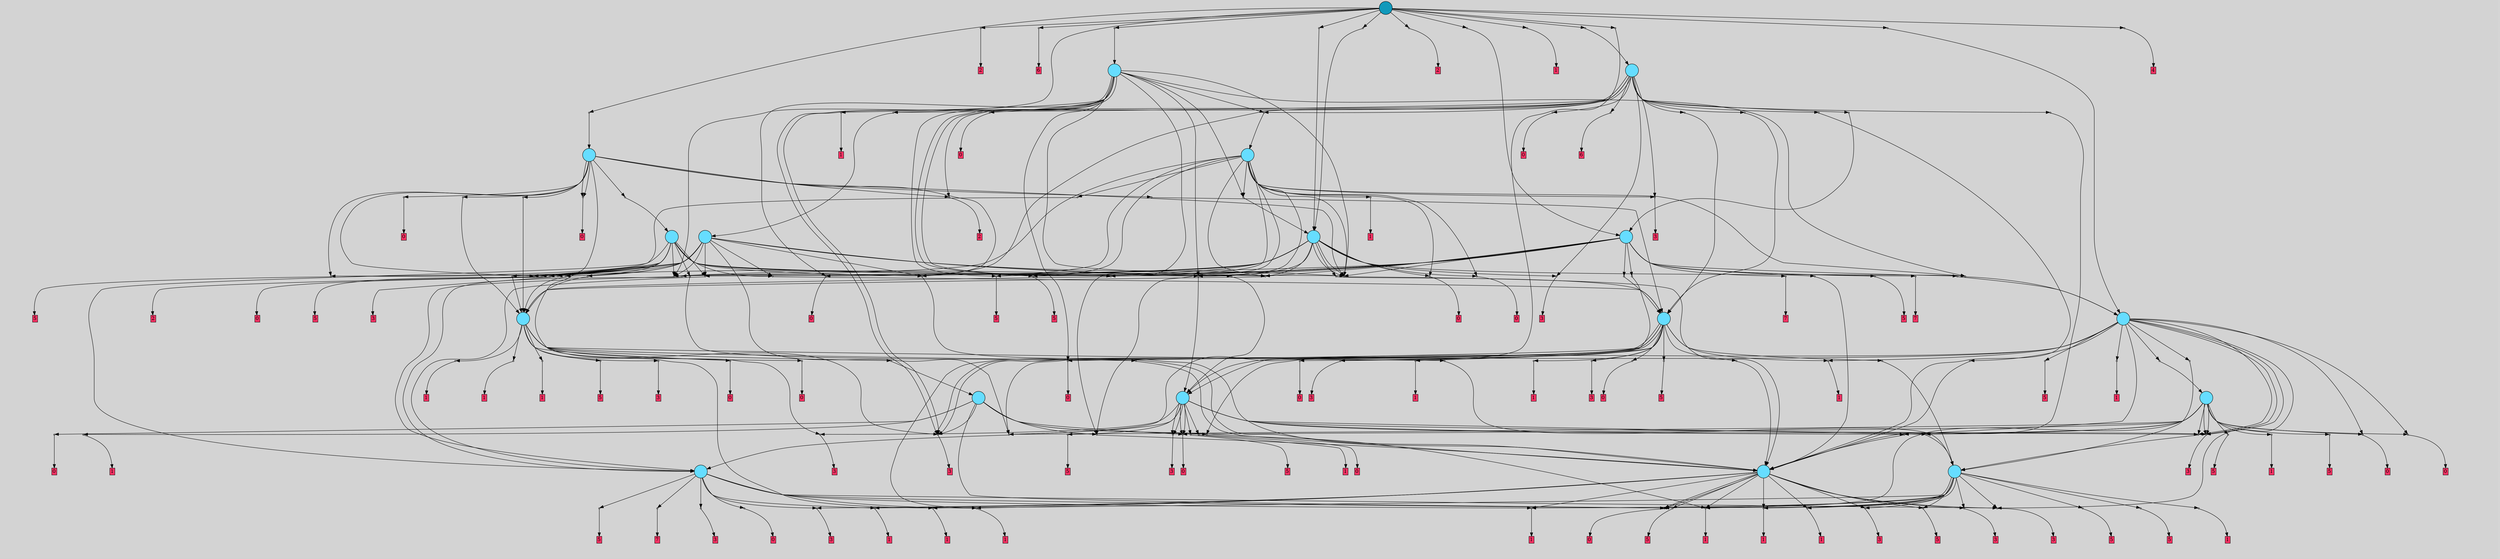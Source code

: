 // File exported with GEGELATI v1.3.1
// On the 2024-07-13 12:52:16
// With the MARL::MarlTPGGraphDotExporter
digraph{
	graph[pad = "0.212, 0.055" bgcolor = lightgray]
	node[shape=circle style = filled label = ""]
		T7254 [fillcolor="#66ddff"]
		T7262 [fillcolor="#66ddff"]
		T7271 [fillcolor="#66ddff"]
		T7375 [fillcolor="#66ddff"]
		T7388 [fillcolor="#66ddff"]
		T7398 [fillcolor="#66ddff"]
		T7406 [fillcolor="#66ddff"]
		T7425 [fillcolor="#66ddff"]
		T7431 [fillcolor="#66ddff"]
		T7481 [fillcolor="#66ddff"]
		T7500 [fillcolor="#66ddff"]
		T7520 [fillcolor="#66ddff"]
		T7529 [fillcolor="#66ddff"]
		T7537 [fillcolor="#66ddff"]
		T7568 [fillcolor="#66ddff"]
		T7610 [fillcolor="#66ddff"]
		T7629 [fillcolor="#66ddff"]
		T7835 [fillcolor="#1199bb"]
		P43570 [fillcolor="#cccccc" shape=point] //
		I43570 [shape=box style=invis label="7|0&2|6#4|6&#92;n1|5&2|2#0|4&#92;n5|2&4|0#4|2&#92;n1|1&1|7#3|3&#92;n"]
		P43570 -> I43570[style=invis]
		A31663 [fillcolor="#ff3366" shape=box margin=0.03 width=0 height=0 label="1"]
		T7254 -> P43570 -> A31663
		P43571 [fillcolor="#cccccc" shape=point] //
		I43571 [shape=box style=invis label="5|4&4|7#1|7&#92;n7|4&4|7#0|3&#92;n0|0&2|5#0|4&#92;n3|5&4|6#0|6&#92;n"]
		P43571 -> I43571[style=invis]
		A31664 [fillcolor="#ff3366" shape=box margin=0.03 width=0 height=0 label="3"]
		T7254 -> P43571 -> A31664
		P43572 [fillcolor="#cccccc" shape=point] //
		I43572 [shape=box style=invis label="2|0&0|0#3|4&#92;n6|0&4|7#4|2&#92;n0|7&0|7#2|3&#92;n7|7&1|7#0|4&#92;n5|7&2|6#2|0&#92;n7|4&1|3#3|3&#92;n"]
		P43572 -> I43572[style=invis]
		A31665 [fillcolor="#ff3366" shape=box margin=0.03 width=0 height=0 label="3"]
		T7254 -> P43572 -> A31665
		P43573 [fillcolor="#cccccc" shape=point] //
		I43573 [shape=box style=invis label="0|0&0|1#2|4&#92;n"]
		P43573 -> I43573[style=invis]
		A31666 [fillcolor="#ff3366" shape=box margin=0.03 width=0 height=0 label="1"]
		T7254 -> P43573 -> A31666
		P43574 [fillcolor="#cccccc" shape=point] //
		I43574 [shape=box style=invis label="2|0&2|1#1|6&#92;n8|4&2|1#3|3&#92;n"]
		P43574 -> I43574[style=invis]
		A31667 [fillcolor="#ff3366" shape=box margin=0.03 width=0 height=0 label="0"]
		T7254 -> P43574 -> A31667
		P43575 [fillcolor="#cccccc" shape=point] //
		I43575 [shape=box style=invis label="8|4&1|1#3|3&#92;n2|0&2|1#1|6&#92;n"]
		P43575 -> I43575[style=invis]
		A31668 [fillcolor="#ff3366" shape=box margin=0.03 width=0 height=0 label="0"]
		T7254 -> P43575 -> A31668
		P43576 [fillcolor="#cccccc" shape=point] //
		I43576 [shape=box style=invis label="0|6&3|6#4|6&#92;n7|3&1|1#0|3&#92;n5|1&2|7#3|7&#92;n6|3&3|4#1|7&#92;n"]
		P43576 -> I43576[style=invis]
		A31669 [fillcolor="#ff3366" shape=box margin=0.03 width=0 height=0 label="1"]
		T7254 -> P43576 -> A31669
		P43577 [fillcolor="#cccccc" shape=point] //
		I43577 [shape=box style=invis label="2|3&0|3#0|1&#92;n7|4&3|4#1|1&#92;n7|0&3|6#4|6&#92;n1|3&1|4#0|6&#92;n"]
		P43577 -> I43577[style=invis]
		A31670 [fillcolor="#ff3366" shape=box margin=0.03 width=0 height=0 label="5"]
		T7254 -> P43577 -> A31670
		P43578 [fillcolor="#cccccc" shape=point] //
		I43578 [shape=box style=invis label="7|0&2|7#4|1&#92;n4|4&2|5#1|1&#92;n8|5&3|3#4|2&#92;n2|5&2|3#2|0&#92;n5|4&1|6#4|7&#92;n0|3&3|0#0|6&#92;n"]
		P43578 -> I43578[style=invis]
		A31671 [fillcolor="#ff3366" shape=box margin=0.03 width=0 height=0 label="7"]
		T7254 -> P43578 -> A31671
		P43579 [fillcolor="#cccccc" shape=point] //
		I43579 [shape=box style=invis label="1|4&2|5#2|3&#92;n6|4&3|5#1|6&#92;n8|7&3|5#4|2&#92;n3|0&4|0#2|5&#92;n"]
		P43579 -> I43579[style=invis]
		A31672 [fillcolor="#ff3366" shape=box margin=0.03 width=0 height=0 label="3"]
		T7254 -> P43579 -> A31672
		T7262 -> P43570
		P43580 [fillcolor="#cccccc" shape=point] //
		I43580 [shape=box style=invis label="7|1&3|3#3|3&#92;n5|4&4|7#1|7&#92;n7|4&4|7#0|3&#92;n0|0&2|5#0|4&#92;n3|5&4|6#0|6&#92;n"]
		P43580 -> I43580[style=invis]
		A31673 [fillcolor="#ff3366" shape=box margin=0.03 width=0 height=0 label="3"]
		T7262 -> P43580 -> A31673
		T7262 -> P43572
		P43581 [fillcolor="#cccccc" shape=point] //
		I43581 [shape=box style=invis label="0|0&0|4#2|4&#92;n"]
		P43581 -> I43581[style=invis]
		A31674 [fillcolor="#ff3366" shape=box margin=0.03 width=0 height=0 label="1"]
		T7262 -> P43581 -> A31674
		T7262 -> P43575
		T7262 -> P43576
		P43582 [fillcolor="#cccccc" shape=point] //
		I43582 [shape=box style=invis label="0|6&3|6#4|6&#92;n5|1&2|7#3|7&#92;n7|3&4|1#0|3&#92;n"]
		P43582 -> I43582[style=invis]
		A31675 [fillcolor="#ff3366" shape=box margin=0.03 width=0 height=0 label="1"]
		T7262 -> P43582 -> A31675
		T7262 -> P43575
		P43583 [fillcolor="#cccccc" shape=point] //
		I43583 [shape=box style=invis label="7|5&0|1#3|3&#92;n7|3&1|1#0|5&#92;n7|5&2|7#2|3&#92;n0|6&3|6#4|6&#92;n2|0&2|3#1|1&#92;n5|3&1|0#4|5&#92;n"]
		P43583 -> I43583[style=invis]
		A31676 [fillcolor="#ff3366" shape=box margin=0.03 width=0 height=0 label="1"]
		T7262 -> P43583 -> A31676
		P43584 [fillcolor="#cccccc" shape=point] //
		I43584 [shape=box style=invis label="0|0&2|5#0|4&#92;n5|4&4|7#1|7&#92;n2|3&0|7#3|6&#92;n5|7&1|0#1|1&#92;n"]
		P43584 -> I43584[style=invis]
		A31677 [fillcolor="#ff3366" shape=box margin=0.03 width=0 height=0 label="3"]
		T7262 -> P43584 -> A31677
		T7262 -> P43573
		P43585 [fillcolor="#cccccc" shape=point] //
		I43585 [shape=box style=invis label="7|4&3|4#1|1&#92;n7|0&2|6#4|6&#92;n2|3&0|3#0|1&#92;n"]
		P43585 -> I43585[style=invis]
		A31678 [fillcolor="#ff3366" shape=box margin=0.03 width=0 height=0 label="5"]
		T7262 -> P43585 -> A31678
		T7262 -> P43571
		P43586 [fillcolor="#cccccc" shape=point] //
		I43586 [shape=box style=invis label="7|0&3|6#4|5&#92;n3|2&1|7#3|2&#92;n2|3&0|3#0|1&#92;n4|4&1|7#1|5&#92;n"]
		P43586 -> I43586[style=invis]
		A31679 [fillcolor="#ff3366" shape=box margin=0.03 width=0 height=0 label="5"]
		T7262 -> P43586 -> A31679
		T7271 -> P43570
		T7271 -> P43580
		T7271 -> P43572
		T7271 -> P43581
		T7271 -> P43575
		T7271 -> P43582
		T7271 -> P43575
		T7271 -> P43583
		T7271 -> P43584
		P43587 [fillcolor="#cccccc" shape=point] //
		I43587 [shape=box style=invis label="7|0&0|6#4|6&#92;n7|4&3|4#1|1&#92;n"]
		P43587 -> I43587[style=invis]
		A31680 [fillcolor="#ff3366" shape=box margin=0.03 width=0 height=0 label="5"]
		T7271 -> P43587 -> A31680
		P43588 [fillcolor="#cccccc" shape=point] //
		I43588 [shape=box style=invis label="4|4&1|7#1|5&#92;n3|2&1|7#3|2&#92;n2|3&0|3#3|1&#92;n7|0&3|6#4|5&#92;n"]
		P43588 -> I43588[style=invis]
		A31681 [fillcolor="#ff3366" shape=box margin=0.03 width=0 height=0 label="5"]
		T7271 -> P43588 -> A31681
		P43589 [fillcolor="#cccccc" shape=point] //
		I43589 [shape=box style=invis label="2|0&2|3#1|1&#92;n7|5&0|1#3|3&#92;n5|1&1|0#4|5&#92;n0|6&3|7#4|6&#92;n7|5&2|7#2|3&#92;n"]
		P43589 -> I43589[style=invis]
		A31682 [fillcolor="#ff3366" shape=box margin=0.03 width=0 height=0 label="1"]
		T7271 -> P43589 -> A31682
		P43590 [fillcolor="#cccccc" shape=point] //
		I43590 [shape=box style=invis label="4|0&2|4#3|0&#92;n7|3&1|1#0|3&#92;n0|6&3|6#0|6&#92;n2|6&3|7#4|2&#92;n6|3&3|4#1|7&#92;n"]
		P43590 -> I43590[style=invis]
		A31683 [fillcolor="#ff3366" shape=box margin=0.03 width=0 height=0 label="1"]
		T7271 -> P43590 -> A31683
		T7271 -> P43585
		P43591 [fillcolor="#cccccc" shape=point] //
		I43591 [shape=box style=invis label="7|7&4|0#4|1&#92;n8|6&1|7#0|2&#92;n7|0&0|4#0|7&#92;n5|1&0|6#2|4&#92;n"]
		P43591 -> I43591[style=invis]
		A31684 [fillcolor="#ff3366" shape=box margin=0.03 width=0 height=0 label="0"]
		T7375 -> P43591 -> A31684
		P43592 [fillcolor="#cccccc" shape=point] //
		I43592 [shape=box style=invis label="7|5&0|1#3|3&#92;n7|5&1|7#2|3&#92;n2|0&2|3#1|1&#92;n7|3&1|1#0|1&#92;n4|6&1|0#0|5&#92;n0|6&3|6#4|6&#92;n5|0&4|1#2|3&#92;n"]
		P43592 -> I43592[style=invis]
		A31685 [fillcolor="#ff3366" shape=box margin=0.03 width=0 height=0 label="1"]
		T7375 -> P43592 -> A31685
		T7375 -> P43575
		P43593 [fillcolor="#cccccc" shape=point] //
		I43593 [shape=box style=invis label="4|0&3|4#1|4&#92;n5|6&4|5#1|1&#92;n5|3&2|2#2|6&#92;n"]
		P43593 -> I43593[style=invis]
		T7375 -> P43593 -> T7262
		P43594 [fillcolor="#cccccc" shape=point] //
		I43594 [shape=box style=invis label="4|5&0|0#0|0&#92;n2|0&2|1#3|6&#92;n8|4&1|1#3|3&#92;n"]
		P43594 -> I43594[style=invis]
		A31686 [fillcolor="#ff3366" shape=box margin=0.03 width=0 height=0 label="0"]
		T7375 -> P43594 -> A31686
		P43595 [fillcolor="#cccccc" shape=point] //
		I43595 [shape=box style=invis label="5|0&2|1#1|6&#92;n8|4&1|1#3|3&#92;n"]
		P43595 -> I43595[style=invis]
		A31687 [fillcolor="#ff3366" shape=box margin=0.03 width=0 height=0 label="0"]
		T7375 -> P43595 -> A31687
		P43596 [fillcolor="#cccccc" shape=point] //
		I43596 [shape=box style=invis label="2|0&4|0#2|5&#92;n5|3&4|0#1|7&#92;n6|4&3|5#1|6&#92;n"]
		P43596 -> I43596[style=invis]
		A31688 [fillcolor="#ff3366" shape=box margin=0.03 width=0 height=0 label="3"]
		T7375 -> P43596 -> A31688
		T7375 -> P43583
		P43597 [fillcolor="#cccccc" shape=point] //
		I43597 [shape=box style=invis label="3|0&2|5#0|2&#92;n"]
		P43597 -> I43597[style=invis]
		A31689 [fillcolor="#ff3366" shape=box margin=0.03 width=0 height=0 label="3"]
		T7388 -> P43597 -> A31689
		P43598 [fillcolor="#cccccc" shape=point] //
		I43598 [shape=box style=invis label="2|3&0|3#0|1&#92;n5|4&4|3#2|4&#92;n5|4&3|4#1|1&#92;n2|0&2|6#4|6&#92;n0|3&2|5#0|0&#92;n"]
		P43598 -> I43598[style=invis]
		T7388 -> P43598 -> T7271
		T7388 -> P43595
		P43599 [fillcolor="#cccccc" shape=point] //
		I43599 [shape=box style=invis label="7|2&4|6#3|3&#92;n3|0&4|7#3|2&#92;n2|3&0|3#1|5&#92;n"]
		P43599 -> I43599[style=invis]
		T7388 -> P43599 -> T7271
		P43600 [fillcolor="#cccccc" shape=point] //
		I43600 [shape=box style=invis label="3|2&1|7#4|2&#92;n2|7&0|3#0|1&#92;n7|0&3|6#4|5&#92;n3|7&0|4#2|3&#92;n6|0&1|5#1|4&#92;n4|4&1|7#2|5&#92;n7|2&3|4#1|1&#92;n"]
		P43600 -> I43600[style=invis]
		A31690 [fillcolor="#ff3366" shape=box margin=0.03 width=0 height=0 label="5"]
		T7388 -> P43600 -> A31690
		T7388 -> P43575
		P43601 [fillcolor="#cccccc" shape=point] //
		I43601 [shape=box style=invis label="2|0&2|1#1|6&#92;n8|1&2|2#4|4&#92;n5|2&3|7#4|2&#92;n5|0&1|0#2|1&#92;n"]
		P43601 -> I43601[style=invis]
		A31691 [fillcolor="#ff3366" shape=box margin=0.03 width=0 height=0 label="0"]
		T7388 -> P43601 -> A31691
		P43602 [fillcolor="#cccccc" shape=point] //
		I43602 [shape=box style=invis label="0|6&3|6#0|6&#92;n7|3&1|1#0|3&#92;n4|0&2|4#3|0&#92;n0|3&0|3#2|7&#92;n2|6&3|7#4|2&#92;n6|3&3|4#1|7&#92;n"]
		P43602 -> I43602[style=invis]
		A31692 [fillcolor="#ff3366" shape=box margin=0.03 width=0 height=0 label="1"]
		T7388 -> P43602 -> A31692
		P43603 [fillcolor="#cccccc" shape=point] //
		I43603 [shape=box style=invis label="2|3&0|3#0|1&#92;n7|1&3|6#4|6&#92;n"]
		P43603 -> I43603[style=invis]
		A31693 [fillcolor="#ff3366" shape=box margin=0.03 width=0 height=0 label="5"]
		T7388 -> P43603 -> A31693
		P43604 [fillcolor="#cccccc" shape=point] //
		I43604 [shape=box style=invis label="2|0&2|1#3|7&#92;n4|5&0|0#0|0&#92;n"]
		P43604 -> I43604[style=invis]
		A31694 [fillcolor="#ff3366" shape=box margin=0.03 width=0 height=0 label="0"]
		T7388 -> P43604 -> A31694
		P43605 [fillcolor="#cccccc" shape=point] //
		I43605 [shape=box style=invis label="2|0&2|3#1|1&#92;n7|5&0|1#3|3&#92;n7|3&1|1#0|5&#92;n7|5&2|7#2|3&#92;n0|6&3|6#4|6&#92;n6|4&2|3#2|4&#92;n5|7&1|0#4|5&#92;n"]
		P43605 -> I43605[style=invis]
		T7388 -> P43605 -> T7254
		P43606 [fillcolor="#cccccc" shape=point] //
		I43606 [shape=box style=invis label="7|5&4|6#4|2&#92;n1|0&4|1#2|3&#92;n5|3&4|7#2|3&#92;n"]
		P43606 -> I43606[style=invis]
		T7388 -> P43606 -> T7262
		T7388 -> P43597
		P43607 [fillcolor="#cccccc" shape=point] //
		I43607 [shape=box style=invis label="2|3&0|3#0|1&#92;n5|4&4|6#2|4&#92;n5|4&3|4#1|1&#92;n2|0&2|6#4|6&#92;n"]
		P43607 -> I43607[style=invis]
		T7398 -> P43607 -> T7271
		P43608 [fillcolor="#cccccc" shape=point] //
		I43608 [shape=box style=invis label="3|4&4|5#3|3&#92;n4|7&3|3#2|6&#92;n8|0&4|0#3|2&#92;n"]
		P43608 -> I43608[style=invis]
		T7398 -> P43608 -> T7375
		P43609 [fillcolor="#cccccc" shape=point] //
		I43609 [shape=box style=invis label="6|4&3|5#1|7&#92;n3|0&4|0#2|5&#92;n8|7&2|5#4|2&#92;n1|4&2|5#2|3&#92;n"]
		P43609 -> I43609[style=invis]
		A31695 [fillcolor="#ff3366" shape=box margin=0.03 width=0 height=0 label="3"]
		T7398 -> P43609 -> A31695
		P43610 [fillcolor="#cccccc" shape=point] //
		I43610 [shape=box style=invis label="8|6&1|7#0|1&#92;n7|7&4|0#4|1&#92;n7|0&0|4#0|7&#92;n5|1&0|6#2|4&#92;n"]
		P43610 -> I43610[style=invis]
		A31696 [fillcolor="#ff3366" shape=box margin=0.03 width=0 height=0 label="0"]
		T7398 -> P43610 -> A31696
		T7398 -> P43596
		P43611 [fillcolor="#cccccc" shape=point] //
		I43611 [shape=box style=invis label="7|5&0|1#3|3&#92;n7|5&1|7#2|3&#92;n5|0&4|1#2|3&#92;n7|3&1|1#0|5&#92;n4|6&1|0#0|5&#92;n0|6&3|6#4|6&#92;n2|0&2|3#1|1&#92;n5|3&1|0#4|5&#92;n"]
		P43611 -> I43611[style=invis]
		A31697 [fillcolor="#ff3366" shape=box margin=0.03 width=0 height=0 label="1"]
		T7398 -> P43611 -> A31697
		P43612 [fillcolor="#cccccc" shape=point] //
		I43612 [shape=box style=invis label="0|2&4|6#1|3&#92;n2|3&0|3#0|5&#92;n3|2&1|7#3|2&#92;n7|0&3|6#4|6&#92;n7|4&3|4#1|1&#92;n"]
		P43612 -> I43612[style=invis]
		A31698 [fillcolor="#ff3366" shape=box margin=0.03 width=0 height=0 label="5"]
		T7398 -> P43612 -> A31698
		P43613 [fillcolor="#cccccc" shape=point] //
		I43613 [shape=box style=invis label="8|7&3|1#0|7&#92;n0|5&3|3#2|2&#92;n4|0&2|4#1|4&#92;n5|6&4|5#1|1&#92;n5|5&4|2#2|6&#92;n"]
		P43613 -> I43613[style=invis]
		T7398 -> P43613 -> T7262
		T7398 -> P43589
		P43614 [fillcolor="#cccccc" shape=point] //
		I43614 [shape=box style=invis label="6|4&2|0#0|7&#92;n0|6&2|2#1|2&#92;n7|6&0|1#4|1&#92;n0|5&4|0#3|3&#92;n3|0&1|2#2|0&#92;n"]
		P43614 -> I43614[style=invis]
		A31699 [fillcolor="#ff3366" shape=box margin=0.03 width=0 height=0 label="0"]
		T7398 -> P43614 -> A31699
		P43615 [fillcolor="#cccccc" shape=point] //
		I43615 [shape=box style=invis label="3|1&1|1#0|3&#92;n7|0&4|3#3|5&#92;n8|2&0|0#2|6&#92;n"]
		P43615 -> I43615[style=invis]
		A31700 [fillcolor="#ff3366" shape=box margin=0.03 width=0 height=0 label="1"]
		T7398 -> P43615 -> A31700
		P43616 [fillcolor="#cccccc" shape=point] //
		I43616 [shape=box style=invis label="7|0&2|6#4|6&#92;n5|2&4|0#1|2&#92;n1|5&2|2#0|4&#92;n1|1&1|7#3|3&#92;n"]
		P43616 -> I43616[style=invis]
		A31701 [fillcolor="#ff3366" shape=box margin=0.03 width=0 height=0 label="1"]
		T7398 -> P43616 -> A31701
		T7406 -> P43597
		T7406 -> P43598
		T7406 -> P43595
		T7406 -> P43599
		P43617 [fillcolor="#cccccc" shape=point] //
		I43617 [shape=box style=invis label="7|0&3|6#4|5&#92;n2|7&0|3#0|1&#92;n4|4&1|7#2|5&#92;n3|2&1|7#3|2&#92;n7|4&3|4#1|1&#92;n"]
		P43617 -> I43617[style=invis]
		A31702 [fillcolor="#ff3366" shape=box margin=0.03 width=0 height=0 label="5"]
		T7406 -> P43617 -> A31702
		P43618 [fillcolor="#cccccc" shape=point] //
		I43618 [shape=box style=invis label="5|1&0|1#4|6&#92;n0|6&3|6#0|2&#92;n1|0&4|5#3|0&#92;n6|3&4|3#1|7&#92;n1|5&0|0#3|0&#92;n2|1&3|6#4|4&#92;n2|6&3|7#4|0&#92;n0|2&4|4#2|3&#92;n"]
		P43618 -> I43618[style=invis]
		A31703 [fillcolor="#ff3366" shape=box margin=0.03 width=0 height=0 label="1"]
		T7406 -> P43618 -> A31703
		P43619 [fillcolor="#cccccc" shape=point] //
		I43619 [shape=box style=invis label="7|0&3|6#4|6&#92;n7|4&3|3#0|1&#92;n2|3&0|3#0|1&#92;n"]
		P43619 -> I43619[style=invis]
		A31704 [fillcolor="#ff3366" shape=box margin=0.03 width=0 height=0 label="5"]
		T7406 -> P43619 -> A31704
		P43620 [fillcolor="#cccccc" shape=point] //
		I43620 [shape=box style=invis label="0|0&2|6#0|4&#92;n3|0&2|2#3|0&#92;n3|5&4|6#0|6&#92;n"]
		P43620 -> I43620[style=invis]
		A31705 [fillcolor="#ff3366" shape=box margin=0.03 width=0 height=0 label="3"]
		T7406 -> P43620 -> A31705
		T7406 -> P43605
		T7406 -> P43606
		T7406 -> P43620
		P43621 [fillcolor="#cccccc" shape=point] //
		I43621 [shape=box style=invis label="6|4&3|5#1|6&#92;n3|0&4|0#2|5&#92;n8|4&2|5#4|2&#92;n3|3&4|0#1|7&#92;n"]
		P43621 -> I43621[style=invis]
		A31706 [fillcolor="#ff3366" shape=box margin=0.03 width=0 height=0 label="3"]
		T7406 -> P43621 -> A31706
		T7406 -> P43595
		T7425 -> P43597
		T7425 -> P43598
		P43622 [fillcolor="#cccccc" shape=point] //
		I43622 [shape=box style=invis label="3|0&4|7#3|2&#92;n7|2&4|6#3|3&#92;n2|4&0|3#1|5&#92;n"]
		P43622 -> I43622[style=invis]
		T7425 -> P43622 -> T7271
		T7425 -> P43601
		P43623 [fillcolor="#cccccc" shape=point] //
		I43623 [shape=box style=invis label="6|3&3|4#1|7&#92;n0|6&3|6#1|0&#92;n3|5&2|1#2|3&#92;n0|3&1|3#2|7&#92;n6|0&4|5#4|3&#92;n1|3&4|2#2|2&#92;n4|6&3|0#4|2&#92;n"]
		P43623 -> I43623[style=invis]
		T7425 -> P43623 -> T7388
		P43624 [fillcolor="#cccccc" shape=point] //
		I43624 [shape=box style=invis label="1|0&1|3#0|6&#92;n8|1&0|3#3|0&#92;n"]
		P43624 -> I43624[style=invis]
		A31707 [fillcolor="#ff3366" shape=box margin=0.03 width=0 height=0 label="5"]
		T7425 -> P43624 -> A31707
		T7425 -> P43605
		T7425 -> P43606
		T7425 -> P43597
		T7425 -> P43572
		P43625 [fillcolor="#cccccc" shape=point] //
		I43625 [shape=box style=invis label="0|7&0|4#1|2&#92;n3|0&2|6#4|6&#92;n1|1&1|7#3|3&#92;n5|2&4|0#4|2&#92;n1|5&2|2#0|4&#92;n"]
		P43625 -> I43625[style=invis]
		A31708 [fillcolor="#ff3366" shape=box margin=0.03 width=0 height=0 label="1"]
		T7425 -> P43625 -> A31708
		T7425 -> P43591
		P43626 [fillcolor="#cccccc" shape=point] //
		I43626 [shape=box style=invis label="5|6&3|6#0|6&#92;n7|3&1|1#0|3&#92;n4|0&2|4#3|0&#92;n0|3&0|3#2|7&#92;n2|6&3|7#4|2&#92;n6|3&3|4#1|7&#92;n1|7&2|4#0|6&#92;n"]
		P43626 -> I43626[style=invis]
		A31709 [fillcolor="#ff3366" shape=box margin=0.03 width=0 height=0 label="1"]
		T7425 -> P43626 -> A31709
		P43627 [fillcolor="#cccccc" shape=point] //
		I43627 [shape=box style=invis label="7|0&0|2#2|7&#92;n5|3&4|7#2|3&#92;n7|5&4|6#4|2&#92;n"]
		P43627 -> I43627[style=invis]
		T7425 -> P43627 -> T7262
		T7425 -> P43604
		P43628 [fillcolor="#cccccc" shape=point] //
		I43628 [shape=box style=invis label="0|3&2|5#0|0&#92;n5|4&4|3#2|4&#92;n5|4&3|4#1|1&#92;n2|0&2|6#4|6&#92;n4|3&0|3#0|1&#92;n"]
		P43628 -> I43628[style=invis]
		T7431 -> P43628 -> T7271
		P43629 [fillcolor="#cccccc" shape=point] //
		I43629 [shape=box style=invis label="2|1&1|7#0|6&#92;n3|6&4|1#0|6&#92;n5|0&1|3#3|0&#92;n"]
		P43629 -> I43629[style=invis]
		A31710 [fillcolor="#ff3366" shape=box margin=0.03 width=0 height=0 label="0"]
		T7431 -> P43629 -> A31710
		P43630 [fillcolor="#cccccc" shape=point] //
		I43630 [shape=box style=invis label="2|0&2|1#1|6&#92;n5|0&1|0#2|1&#92;n1|1&1|1#4|4&#92;n5|2&3|7#4|2&#92;n8|5&2|2#4|4&#92;n"]
		P43630 -> I43630[style=invis]
		A31711 [fillcolor="#ff3366" shape=box margin=0.03 width=0 height=0 label="0"]
		T7431 -> P43630 -> A31711
		P43631 [fillcolor="#cccccc" shape=point] //
		I43631 [shape=box style=invis label="7|4&3|3#0|1&#92;n2|3&4|3#0|1&#92;n0|4&0|3#0|2&#92;n"]
		P43631 -> I43631[style=invis]
		A31712 [fillcolor="#ff3366" shape=box margin=0.03 width=0 height=0 label="5"]
		T7431 -> P43631 -> A31712
		P43632 [fillcolor="#cccccc" shape=point] //
		I43632 [shape=box style=invis label="4|5&2|3#1|4&#92;n2|0&2|1#3|4&#92;n8|2&3|6#0|0&#92;n4|5&1|0#0|0&#92;n8|4&1|1#3|3&#92;n"]
		P43632 -> I43632[style=invis]
		A31713 [fillcolor="#ff3366" shape=box margin=0.03 width=0 height=0 label="0"]
		T7431 -> P43632 -> A31713
		T7431 -> P43605
		P43633 [fillcolor="#cccccc" shape=point] //
		I43633 [shape=box style=invis label="5|3&4|7#2|3&#92;n7|0&2|5#0|1&#92;n1|0&4|1#2|3&#92;n7|5&4|6#4|2&#92;n"]
		P43633 -> I43633[style=invis]
		T7431 -> P43633 -> T7262
		P43634 [fillcolor="#cccccc" shape=point] //
		I43634 [shape=box style=invis label="6|5&2|1#0|6&#92;n5|2&3|5#2|6&#92;n1|4&2|5#2|3&#92;n3|0&4|0#2|5&#92;n"]
		P43634 -> I43634[style=invis]
		A31714 [fillcolor="#ff3366" shape=box margin=0.03 width=0 height=0 label="3"]
		T7431 -> P43634 -> A31714
		T7431 -> P43596
		P43635 [fillcolor="#cccccc" shape=point] //
		I43635 [shape=box style=invis label="5|6&3|6#0|6&#92;n7|3&1|1#0|3&#92;n0|3&0|3#2|7&#92;n4|3&2|4#3|0&#92;n2|6&3|7#4|2&#92;n6|3&3|4#1|7&#92;n1|7&2|4#0|6&#92;n"]
		P43635 -> I43635[style=invis]
		A31715 [fillcolor="#ff3366" shape=box margin=0.03 width=0 height=0 label="1"]
		T7431 -> P43635 -> A31715
		P43636 [fillcolor="#cccccc" shape=point] //
		I43636 [shape=box style=invis label="7|5&0|1#3|3&#92;n0|6&3|7#4|6&#92;n2|3&2|3#1|1&#92;n7|5&2|2#2|3&#92;n"]
		P43636 -> I43636[style=invis]
		A31716 [fillcolor="#ff3366" shape=box margin=0.03 width=0 height=0 label="1"]
		T7431 -> P43636 -> A31716
		T7431 -> P43626
		P43637 [fillcolor="#cccccc" shape=point] //
		I43637 [shape=box style=invis label="8|2&4|1#2|2&#92;n6|2&3|5#1|6&#92;n1|4&2|5#2|3&#92;n3|0&4|0#2|5&#92;n8|7&2|5#4|2&#92;n3|1&4|5#2|5&#92;n"]
		P43637 -> I43637[style=invis]
		A31717 [fillcolor="#ff3366" shape=box margin=0.03 width=0 height=0 label="3"]
		T7431 -> P43637 -> A31717
		T7431 -> P43576
		T7431 -> P43596
		P43638 [fillcolor="#cccccc" shape=point] //
		I43638 [shape=box style=invis label="2|3&0|3#0|1&#92;n5|4&4|3#2|4&#92;n5|4&3|4#1|1&#92;n2|0&2|6#4|6&#92;n4|7&1|6#2|6&#92;n0|3&2|5#0|2&#92;n"]
		P43638 -> I43638[style=invis]
		T7481 -> P43638 -> T7398
		P43639 [fillcolor="#cccccc" shape=point] //
		I43639 [shape=box style=invis label="8|1&2|4#3|5&#92;n8|3&0|1#3|3&#92;n1|0&2|1#1|6&#92;n"]
		P43639 -> I43639[style=invis]
		A31718 [fillcolor="#ff3366" shape=box margin=0.03 width=0 height=0 label="0"]
		T7481 -> P43639 -> A31718
		P43640 [fillcolor="#cccccc" shape=point] //
		I43640 [shape=box style=invis label="0|2&1|7#4|2&#92;n7|2&3|4#1|1&#92;n3|1&0|4#2|3&#92;n7|0&3|6#4|5&#92;n4|4&1|7#2|5&#92;n4|3&3|7#2|3&#92;n2|7&4|3#0|1&#92;n6|3&4|6#3|0&#92;n"]
		P43640 -> I43640[style=invis]
		T7481 -> P43640 -> T7406
		P43641 [fillcolor="#cccccc" shape=point] //
		I43641 [shape=box style=invis label="2|6&3|6#0|6&#92;n7|3&1|1#0|3&#92;n0|3&0|3#2|7&#92;n4|0&2|4#3|0&#92;n2|0&3|7#4|2&#92;n6|3&3|0#1|7&#92;n"]
		P43641 -> I43641[style=invis]
		T7481 -> P43641 -> T7431
		P43642 [fillcolor="#cccccc" shape=point] //
		I43642 [shape=box style=invis label="0|7&0|7#2|5&#92;n7|0&4|6#2|7&#92;n2|1&4|0#3|7&#92;n0|1&4|2#4|5&#92;n8|5&2|7#1|3&#92;n5|6&4|1#4|4&#92;n3|4&2|3#1|4&#92;n3|5&2|7#2|3&#92;n2|4&0|0#3|0&#92;n"]
		P43642 -> I43642[style=invis]
		T7481 -> P43642 -> T7254
		P43643 [fillcolor="#cccccc" shape=point] //
		I43643 [shape=box style=invis label="5|3&4|6#2|3&#92;n7|5&4|6#4|2&#92;n1|0&4|1#2|3&#92;n1|6&0|2#1|5&#92;n"]
		P43643 -> I43643[style=invis]
		T7481 -> P43643 -> T7262
		P43644 [fillcolor="#cccccc" shape=point] //
		I43644 [shape=box style=invis label="3|0&2|3#3|0&#92;n8|5&4|6#0|6&#92;n0|0&2|6#0|4&#92;n"]
		P43644 -> I43644[style=invis]
		A31719 [fillcolor="#ff3366" shape=box margin=0.03 width=0 height=0 label="3"]
		T7481 -> P43644 -> A31719
		P43645 [fillcolor="#cccccc" shape=point] //
		I43645 [shape=box style=invis label="3|0&1|1#4|6&#92;n1|4&2|0#3|5&#92;n1|6&0|3#1|1&#92;n2|5&0|6#4|7&#92;n8|3&2|6#2|1&#92;n4|2&2|5#2|1&#92;n"]
		P43645 -> I43645[style=invis]
		A31720 [fillcolor="#ff3366" shape=box margin=0.03 width=0 height=0 label="5"]
		T7481 -> P43645 -> A31720
		P43646 [fillcolor="#cccccc" shape=point] //
		I43646 [shape=box style=invis label="6|4&3|7#3|7&#92;n6|0&4|7#4|2&#92;n7|4&1|3#3|3&#92;n5|7&2|6#3|0&#92;n7|7&1|7#3|4&#92;n6|5&4|1#1|0&#92;n0|7&0|7#2|3&#92;n"]
		P43646 -> I43646[style=invis]
		T7481 -> P43646 -> T7425
		P43647 [fillcolor="#cccccc" shape=point] //
		I43647 [shape=box style=invis label="8|2&1|1#3|3&#92;n4|6&4|1#2|3&#92;n"]
		P43647 -> I43647[style=invis]
		A31721 [fillcolor="#ff3366" shape=box margin=0.03 width=0 height=0 label="0"]
		T7481 -> P43647 -> A31721
		P43648 [fillcolor="#cccccc" shape=point] //
		I43648 [shape=box style=invis label="7|5&3|7#4|6&#92;n1|3&4|3#1|3&#92;n5|5&4|7#4|3&#92;n2|5&1|2#3|3&#92;n3|7&4|0#4|4&#92;n6|4&1|3#2|4&#92;n7|3&4|1#0|2&#92;n1|0&4|1#2|4&#92;n2|6&0|3#4|5&#92;n7|5&2|4#2|3&#92;n"]
		P43648 -> I43648[style=invis]
		T7481 -> P43648 -> T7254
		P43649 [fillcolor="#cccccc" shape=point] //
		I43649 [shape=box style=invis label="5|2&4|5#2|0&#92;n2|0&2|1#3|5&#92;n"]
		P43649 -> I43649[style=invis]
		A31722 [fillcolor="#ff3366" shape=box margin=0.03 width=0 height=0 label="0"]
		T7481 -> P43649 -> A31722
		P43650 [fillcolor="#cccccc" shape=point] //
		I43650 [shape=box style=invis label="1|7&0|6#4|0&#92;n1|2&2|1#0|0&#92;n4|0&2|0#4|0&#92;n2|4&4|1#1|5&#92;n"]
		P43650 -> I43650[style=invis]
		A31723 [fillcolor="#ff3366" shape=box margin=0.03 width=0 height=0 label="5"]
		T7481 -> P43650 -> A31723
		T7481 -> P43643
		P43651 [fillcolor="#cccccc" shape=point] //
		I43651 [shape=box style=invis label="7|4&2|0#1|4&#92;n7|0&3|6#1|2&#92;n8|2&1|1#0|5&#92;n1|5&3|4#3|5&#92;n6|0&0|2#1|1&#92;n"]
		P43651 -> I43651[style=invis]
		T7500 -> P43651 -> T7398
		T7500 -> P43639
		T7500 -> P43640
		P43652 [fillcolor="#cccccc" shape=point] //
		I43652 [shape=box style=invis label="0|7&0|7#2|5&#92;n7|0&4|6#2|7&#92;n5|6&4|1#4|4&#92;n0|1&4|2#4|5&#92;n8|5&2|7#0|3&#92;n2|4&0|0#3|0&#92;n7|5&2|7#2|3&#92;n2|6&4|0#0|3&#92;n2|1&4|0#3|7&#92;n"]
		P43652 -> I43652[style=invis]
		T7500 -> P43652 -> T7254
		T7500 -> P43643
		T7500 -> P43645
		T7500 -> P43646
		P43653 [fillcolor="#cccccc" shape=point] //
		I43653 [shape=box style=invis label="8|0&1|1#3|3&#92;n"]
		P43653 -> I43653[style=invis]
		T7500 -> P43653 -> T7481
		T7500 -> P43648
		T7500 -> P43649
		T7500 -> P43650
		T7500 -> P43638
		P43654 [fillcolor="#cccccc" shape=point] //
		I43654 [shape=box style=invis label="1|1&2|7#3|3&#92;n0|5&4|4#2|2&#92;n5|2&4|0#1|2&#92;n1|5&2|2#0|4&#92;n7|0&2|6#4|6&#92;n"]
		P43654 -> I43654[style=invis]
		A31724 [fillcolor="#ff3366" shape=box margin=0.03 width=0 height=0 label="1"]
		T7500 -> P43654 -> A31724
		T7500 -> P43593
		P43655 [fillcolor="#cccccc" shape=point] //
		I43655 [shape=box style=invis label="6|7&4|3#1|2&#92;n3|0&2|5#2|7&#92;n"]
		P43655 -> I43655[style=invis]
		A31725 [fillcolor="#ff3366" shape=box margin=0.03 width=0 height=0 label="3"]
		T7500 -> P43655 -> A31725
		P43656 [fillcolor="#cccccc" shape=point] //
		I43656 [shape=box style=invis label="6|0&0|2#1|1&#92;n7|0&3|6#1|2&#92;n8|2&1|1#0|5&#92;n7|4&2|0#1|4&#92;n5|4&0|6#3|3&#92;n"]
		P43656 -> I43656[style=invis]
		T7520 -> P43656 -> T7500
		P43657 [fillcolor="#cccccc" shape=point] //
		I43657 [shape=box style=invis label="1|0&2|1#3|6&#92;n8|1&2|4#3|5&#92;n"]
		P43657 -> I43657[style=invis]
		A31726 [fillcolor="#ff3366" shape=box margin=0.03 width=0 height=0 label="0"]
		T7520 -> P43657 -> A31726
		T7520 -> P43640
		T7520 -> P43643
		T7520 -> P43645
		T7520 -> P43646
		T7520 -> P43653
		T7520 -> P43648
		T7520 -> P43650
		T7520 -> P43647
		T7520 -> P43638
		P43658 [fillcolor="#cccccc" shape=point] //
		I43658 [shape=box style=invis label="0|6&1|2#0|4&#92;n7|0&3|1#4|2&#92;n"]
		P43658 -> I43658[style=invis]
		A31727 [fillcolor="#ff3366" shape=box margin=0.03 width=0 height=0 label="1"]
		T7520 -> P43658 -> A31727
		T7520 -> P43593
		T7520 -> P43645
		T7520 -> P43630
		P43659 [fillcolor="#cccccc" shape=point] //
		I43659 [shape=box style=invis label="0|3&2|5#0|2&#92;n5|4&4|3#2|4&#92;n1|0&1|2#1|5&#92;n2|0&2|6#4|3&#92;n4|7&1|6#2|6&#92;n"]
		P43659 -> I43659[style=invis]
		T7529 -> P43659 -> T7398
		P43660 [fillcolor="#cccccc" shape=point] //
		I43660 [shape=box style=invis label="8|3&0|1#0|3&#92;n8|1&2|4#3|5&#92;n1|0&2|1#1|6&#92;n"]
		P43660 -> I43660[style=invis]
		A31728 [fillcolor="#ff3366" shape=box margin=0.03 width=0 height=0 label="0"]
		T7529 -> P43660 -> A31728
		T7529 -> P43640
		P43661 [fillcolor="#cccccc" shape=point] //
		I43661 [shape=box style=invis label="7|3&1|1#0|3&#92;n2|6&3|6#1|6&#92;n4|0&2|4#3|0&#92;n2|0&3|7#4|2&#92;n6|3&3|2#1|7&#92;n"]
		P43661 -> I43661[style=invis]
		T7529 -> P43661 -> T7431
		P43662 [fillcolor="#cccccc" shape=point] //
		I43662 [shape=box style=invis label="0|7&0|7#2|5&#92;n7|0&4|6#2|7&#92;n5|6&4|1#4|4&#92;n0|1&4|2#0|5&#92;n2|1&4|0#3|7&#92;n8|5&2|7#1|3&#92;n3|4&2|3#1|4&#92;n7|5&2|7#2|3&#92;n2|4&0|0#3|0&#92;n2|7&2|6#2|6&#92;n"]
		P43662 -> I43662[style=invis]
		T7529 -> P43662 -> T7254
		T7529 -> P43643
		P43663 [fillcolor="#cccccc" shape=point] //
		I43663 [shape=box style=invis label="8|7&1|6#2|1&#92;n3|1&0|6#2|6&#92;n8|3&0|3#4|2&#92;n3|2&1|1#4|6&#92;n0|0&0|1#2|5&#92;n4|5&4|5#3|3&#92;n"]
		P43663 -> I43663[style=invis]
		A31729 [fillcolor="#ff3366" shape=box margin=0.03 width=0 height=0 label="5"]
		T7529 -> P43663 -> A31729
		T7529 -> P43648
		P43664 [fillcolor="#cccccc" shape=point] //
		I43664 [shape=box style=invis label="3|6&4|1#4|7&#92;n3|3&4|4#4|1&#92;n5|0&2|1#2|4&#92;n7|2&1|1#3|3&#92;n4|7&1|6#2|6&#92;n0|3&2|5#0|2&#92;n"]
		P43664 -> I43664[style=invis]
		T7529 -> P43664 -> T7398
		P43665 [fillcolor="#cccccc" shape=point] //
		I43665 [shape=box style=invis label="0|6&0|2#4|3&#92;n6|1&4|4#4|0&#92;n4|6&2|2#0|3&#92;n4|5&2|0#3|6&#92;n3|1&1|2#3|1&#92;n4|0&2|7#2|7&#92;n2|4&4|3#4|2&#92;n"]
		P43665 -> I43665[style=invis]
		T7529 -> P43665 -> T7262
		P43666 [fillcolor="#cccccc" shape=point] //
		I43666 [shape=box style=invis label="6|0&0|3#1|3&#92;n2|0&3|4#2|5&#92;n"]
		P43666 -> I43666[style=invis]
		A31730 [fillcolor="#ff3366" shape=box margin=0.03 width=0 height=0 label="2"]
		T7529 -> P43666 -> A31730
		P43667 [fillcolor="#cccccc" shape=point] //
		I43667 [shape=box style=invis label="5|0&3|1#0|4&#92;n"]
		P43667 -> I43667[style=invis]
		A31731 [fillcolor="#ff3366" shape=box margin=0.03 width=0 height=0 label="5"]
		T7529 -> P43667 -> A31731
		T7529 -> P43651
		P43668 [fillcolor="#cccccc" shape=point] //
		I43668 [shape=box style=invis label="6|0&4|7#4|2&#92;n0|7&0|7#2|3&#92;n5|7&2|6#2|0&#92;n7|7&1|7#3|4&#92;n6|5&4|1#1|0&#92;n7|4&1|3#3|3&#92;n"]
		P43668 -> I43668[style=invis]
		A31732 [fillcolor="#ff3366" shape=box margin=0.03 width=0 height=0 label="3"]
		T7529 -> P43668 -> A31732
		P43669 [fillcolor="#cccccc" shape=point] //
		I43669 [shape=box style=invis label="2|3&1|4#2|0&#92;n5|1&0|3#2|1&#92;n8|4&1|6#0|1&#92;n6|2&0|7#0|5&#92;n7|5&4|6#4|2&#92;n6|7&0|2#1|7&#92;n6|0&1|1#3|2&#92;n"]
		P43669 -> I43669[style=invis]
		T7529 -> P43669 -> T7262
		T7537 -> P43659
		T7537 -> P43660
		T7537 -> P43640
		T7537 -> P43661
		T7537 -> P43662
		T7537 -> P43643
		T7537 -> P43663
		T7537 -> P43648
		P43670 [fillcolor="#cccccc" shape=point] //
		I43670 [shape=box style=invis label="4|4&1|7#2|5&#92;n2|7&0|3#0|1&#92;n7|0&3|6#4|5&#92;n0|2&1|7#4|2&#92;n6|0&1|5#1|4&#92;n3|7&0|4#2|1&#92;n7|2&3|4#1|1&#92;n"]
		P43670 -> I43670[style=invis]
		T7537 -> P43670 -> T7406
		P43671 [fillcolor="#cccccc" shape=point] //
		I43671 [shape=box style=invis label="5|0&2|1#2|4&#92;n3|3&4|4#4|1&#92;n7|2&1|1#3|3&#92;n5|4&4|3#2|4&#92;n4|7&1|6#2|6&#92;n0|3&2|5#0|2&#92;n"]
		P43671 -> I43671[style=invis]
		T7537 -> P43671 -> T7398
		T7537 -> P43665
		T7537 -> P43666
		T7537 -> P43667
		T7537 -> P43668
		T7537 -> P43605
		T7568 -> P43638
		T7568 -> P43640
		P43672 [fillcolor="#cccccc" shape=point] //
		I43672 [shape=box style=invis label="2|6&3|6#1|6&#92;n7|3&1|1#0|3&#92;n4|0&2|4#3|0&#92;n2|0&3|7#4|2&#92;n3|3&4|7#0|3&#92;n6|3&3|0#1|7&#92;n"]
		P43672 -> I43672[style=invis]
		T7568 -> P43672 -> T7431
		T7568 -> P43662
		T7568 -> P43643
		P43673 [fillcolor="#cccccc" shape=point] //
		I43673 [shape=box style=invis label="8|7&1|6#2|1&#92;n3|1&0|6#2|6&#92;n8|3&0|3#4|2&#92;n3|2&1|1#4|6&#92;n4|5&4|5#3|3&#92;n0|0&2|1#2|5&#92;n"]
		P43673 -> I43673[style=invis]
		A31733 [fillcolor="#ff3366" shape=box margin=0.03 width=0 height=0 label="5"]
		T7568 -> P43673 -> A31733
		P43674 [fillcolor="#cccccc" shape=point] //
		I43674 [shape=box style=invis label="6|4&3|7#3|7&#92;n7|3&2|0#1|6&#92;n7|4&1|3#3|3&#92;n5|7&2|6#3|0&#92;n6|0&4|7#4|2&#92;n7|7&1|7#3|4&#92;n6|5&4|1#1|0&#92;n0|7&0|7#3|3&#92;n"]
		P43674 -> I43674[style=invis]
		T7568 -> P43674 -> T7425
		T7568 -> P43648
		P43675 [fillcolor="#cccccc" shape=point] //
		I43675 [shape=box style=invis label="0|2&1|7#4|2&#92;n2|7&0|3#0|1&#92;n7|0&3|6#4|5&#92;n4|4&1|7#2|5&#92;n6|0&1|5#1|4&#92;n3|7&0|4#2|3&#92;n7|2&3|4#1|1&#92;n"]
		P43675 -> I43675[style=invis]
		T7568 -> P43675 -> T7406
		P43676 [fillcolor="#cccccc" shape=point] //
		I43676 [shape=box style=invis label="5|0&2|1#2|4&#92;n4|7&1|6#2|6&#92;n7|2&1|1#3|3&#92;n5|4&4|3#3|4&#92;n3|3&4|4#4|1&#92;n0|3&2|5#0|2&#92;n"]
		P43676 -> I43676[style=invis]
		A31734 [fillcolor="#ff3366" shape=box margin=0.03 width=0 height=0 label="7"]
		T7568 -> P43676 -> A31734
		P43677 [fillcolor="#cccccc" shape=point] //
		I43677 [shape=box style=invis label="1|0&0|7#3|4&#92;n3|5&2|3#1|2&#92;n"]
		P43677 -> I43677[style=invis]
		A31735 [fillcolor="#ff3366" shape=box margin=0.03 width=0 height=0 label="7"]
		T7568 -> P43677 -> A31735
		T7568 -> P43666
		T7568 -> P43651
		P43678 [fillcolor="#cccccc" shape=point] //
		I43678 [shape=box style=invis label="4|5&1|0#3|6&#92;n1|1&0|7#4|0&#92;n6|1&4|4#4|0&#92;n0|6&0|3#4|3&#92;n4|0&2|7#0|7&#92;n4|6&2|2#0|3&#92;n"]
		P43678 -> I43678[style=invis]
		T7568 -> P43678 -> T7262
		P43679 [fillcolor="#cccccc" shape=point] //
		I43679 [shape=box style=invis label="8|2&3|1#0|4&#92;n7|0&1|2#4|4&#92;n3|7&4|1#0|6&#92;n"]
		P43679 -> I43679[style=invis]
		A31736 [fillcolor="#ff3366" shape=box margin=0.03 width=0 height=0 label="0"]
		T7610 -> P43679 -> A31736
		P43680 [fillcolor="#cccccc" shape=point] //
		I43680 [shape=box style=invis label="0|7&4|7#2|5&#92;n7|0&4|6#2|7&#92;n5|6&4|1#4|4&#92;n3|3&2|3#1|7&#92;n8|5&2|7#1|3&#92;n1|0&1|6#0|7&#92;n2|1&4|0#3|7&#92;n0|1&4|2#0|5&#92;n2|4&0|5#3|0&#92;n"]
		P43680 -> I43680[style=invis]
		T7610 -> P43680 -> T7529
		T7610 -> P43643
		P43681 [fillcolor="#cccccc" shape=point] //
		I43681 [shape=box style=invis label="3|2&0|5#0|2&#92;n4|3&1|2#3|2&#92;n5|0&2|3#4|4&#92;n8|3&0|4#1|0&#92;n1|7&1|6#2|6&#92;n5|4&4|3#2|6&#92;n0|3&2|1#0|2&#92;n6|0&0|7#1|4&#92;n3|3&4|4#4|1&#92;n"]
		P43681 -> I43681[style=invis]
		T7610 -> P43681 -> T7398
		T7610 -> P43666
		P43682 [fillcolor="#cccccc" shape=point] //
		I43682 [shape=box style=invis label="2|0&3|4#2|5&#92;n4|0&0|0#2|6&#92;n"]
		P43682 -> I43682[style=invis]
		A31737 [fillcolor="#ff3366" shape=box margin=0.03 width=0 height=0 label="2"]
		T7610 -> P43682 -> A31737
		T7610 -> P43665
		P43683 [fillcolor="#cccccc" shape=point] //
		I43683 [shape=box style=invis label="6|3&3|2#1|0&#92;n4|0&2|4#3|5&#92;n2|6&3|6#1|6&#92;n2|0&3|7#1|2&#92;n1|5&2|3#0|5&#92;n"]
		P43683 -> I43683[style=invis]
		T7610 -> P43683 -> T7431
		P43684 [fillcolor="#cccccc" shape=point] //
		I43684 [shape=box style=invis label="5|7&4|3#2|4&#92;n3|3&4|4#4|1&#92;n5|7&3|0#0|7&#92;n5|0&4|1#2|0&#92;n4|7&3|6#2|2&#92;n0|3&2|1#3|2&#92;n"]
		P43684 -> I43684[style=invis]
		T7610 -> P43684 -> T7398
		T7610 -> P43663
		T7610 -> P43621
		P43685 [fillcolor="#cccccc" shape=point] //
		I43685 [shape=box style=invis label="8|2&3|1#0|4&#92;n3|7&4|1#0|6&#92;n7|0&1|2#0|4&#92;n"]
		P43685 -> I43685[style=invis]
		A31738 [fillcolor="#ff3366" shape=box margin=0.03 width=0 height=0 label="0"]
		T7610 -> P43685 -> A31738
		T7610 -> P43679
		P43686 [fillcolor="#cccccc" shape=point] //
		I43686 [shape=box style=invis label="2|0&3|7#2|2&#92;n2|6&3|6#1|6&#92;n6|3&3|3#1|7&#92;n4|0&2|4#3|5&#92;n"]
		P43686 -> I43686[style=invis]
		T7629 -> P43686 -> T7431
		P43687 [fillcolor="#cccccc" shape=point] //
		I43687 [shape=box style=invis label="1|7&1|2#4|5&#92;n4|5&0|7#1|7&#92;n7|0&1|0#4|1&#92;n3|5&1|4#3|6&#92;n5|2&4|3#0|6&#92;n"]
		P43687 -> I43687[style=invis]
		T7629 -> P43687 -> T7262
		T7629 -> P43682
		P43688 [fillcolor="#cccccc" shape=point] //
		I43688 [shape=box style=invis label="6|2&4|0#4|2&#92;n1|4&1|7#0|3&#92;n5|0&0|2#1|6&#92;n6|7&1|4#3|0&#92;n"]
		P43688 -> I43688[style=invis]
		T7629 -> P43688 -> T7568
		P43689 [fillcolor="#cccccc" shape=point] //
		I43689 [shape=box style=invis label="0|0&4|2#4|4&#92;n1|6&2|6#1|6&#92;n"]
		P43689 -> I43689[style=invis]
		T7629 -> P43689 -> T7262
		P43690 [fillcolor="#cccccc" shape=point] //
		I43690 [shape=box style=invis label="6|3&3|2#1|7&#92;n2|6&3|6#1|6&#92;n0|7&1|7#0|2&#92;n4|0&2|2#3|5&#92;n"]
		P43690 -> I43690[style=invis]
		T7629 -> P43690 -> T7431
		P43691 [fillcolor="#cccccc" shape=point] //
		I43691 [shape=box style=invis label="6|4&2|3#1|4&#92;n0|5&0|7#1|3&#92;n1|7&4|5#3|1&#92;n4|5&2|4#0|0&#92;n2|0&3|6#4|2&#92;n7|4&2|0#1|1&#92;n2|6&3|6#1|3&#92;n7|1&3|5#4|3&#92;n1|1&2|1#3|6&#92;n2|5&3|7#1|0&#92;n"]
		P43691 -> I43691[style=invis]
		T7629 -> P43691 -> T7537
		P43692 [fillcolor="#cccccc" shape=point] //
		I43692 [shape=box style=invis label="7|2&3|4#1|1&#92;n2|7&0|3#0|1&#92;n7|0&3|6#1|5&#92;n1|0&0|3#0|2&#92;n6|0&1|5#1|4&#92;n0|2&1|4#4|2&#92;n3|7&0|4#2|3&#92;n8|4&1|7#2|5&#92;n"]
		P43692 -> I43692[style=invis]
		A31739 [fillcolor="#ff3366" shape=box margin=0.03 width=0 height=0 label="0"]
		T7629 -> P43692 -> A31739
		P43693 [fillcolor="#cccccc" shape=point] //
		I43693 [shape=box style=invis label="5|2&3|7#4|2&#92;n0|3&4|6#0|7&#92;n6|5&3|0#1|7&#92;n5|0&4|0#2|1&#92;n"]
		P43693 -> I43693[style=invis]
		A31740 [fillcolor="#ff3366" shape=box margin=0.03 width=0 height=0 label="6"]
		T7629 -> P43693 -> A31740
		T7629 -> P43656
		T7629 -> P43596
		T7629 -> P43596
		T7629 -> P43644
		T7629 -> P43655
		T7629 -> P43665
		P43694 [fillcolor="#cccccc" shape=point] //
		I43694 [shape=box style=invis label="0|0&3|4#2|5&#92;n"]
		P43694 -> I43694[style=invis]
		A31741 [fillcolor="#ff3366" shape=box margin=0.03 width=0 height=0 label="2"]
		T7835 -> P43694 -> A31741
		P43695 [fillcolor="#cccccc" shape=point] //
		I43695 [shape=box style=invis label="6|7&1|0#3|0&#92;n1|4&1|7#0|3&#92;n5|0&0|2#1|6&#92;n8|6&4|0#4|2&#92;n6|4&2|3#3|4&#92;n"]
		P43695 -> I43695[style=invis]
		T7835 -> P43695 -> T7568
		P43696 [fillcolor="#cccccc" shape=point] //
		I43696 [shape=box style=invis label="8|7&0|7#2|3&#92;n1|5&1|0#4|5&#92;n2|3&0|0#3|5&#92;n7|2&3|4#2|3&#92;n5|5&4|7#0|5&#92;n6|2&1|3#4|2&#92;n6|1&4|4#3|3&#92;n5|0&1|4#4|6&#92;n1|7&2|7#4|4&#92;n0|1&2|4#0|7&#92;n"]
		P43696 -> I43696[style=invis]
		T7835 -> P43696 -> T7425
		P43697 [fillcolor="#cccccc" shape=point] //
		I43697 [shape=box style=invis label="2|0&3|6#4|2&#92;n0|5&0|7#1|3&#92;n6|5&4|7#4|2&#92;n4|5&2|7#0|0&#92;n6|4&2|3#1|4&#92;n7|4&2|0#1|1&#92;n2|6&3|6#1|3&#92;n1|1&2|1#3|6&#92;n7|1&3|5#4|3&#92;n0|5&3|7#1|0&#92;n"]
		P43697 -> I43697[style=invis]
		T7835 -> P43697 -> T7610
		P43698 [fillcolor="#cccccc" shape=point] //
		I43698 [shape=box style=invis label="4|2&0|1#2|0&#92;n5|0&3|4#2|2&#92;n"]
		P43698 -> I43698[style=invis]
		A31742 [fillcolor="#ff3366" shape=box margin=0.03 width=0 height=0 label="6"]
		T7835 -> P43698 -> A31742
		P43699 [fillcolor="#cccccc" shape=point] //
		I43699 [shape=box style=invis label="2|0&4|0#2|5&#92;n5|2&2|5#2|6&#92;n6|4&3|5#1|6&#92;n5|3&4|0#1|7&#92;n"]
		P43699 -> I43699[style=invis]
		T7835 -> P43699 -> T7481
		P43700 [fillcolor="#cccccc" shape=point] //
		I43700 [shape=box style=invis label="2|3&3|5#0|1&#92;n5|5&0|7#4|7&#92;n1|0&0|3#3|2&#92;n0|4&1|4#4|2&#92;n4|2&1|5#1|4&#92;n1|1&3|6#1|5&#92;n3|7&3|4#2|3&#92;n3|7&0|6#0|1&#92;n4|4&1|7#2|4&#92;n"]
		P43700 -> I43700[style=invis]
		T7835 -> P43700 -> T7481
		P43701 [fillcolor="#cccccc" shape=point] //
		I43701 [shape=box style=invis label="8|2&2|0#0|4&#92;n6|6&4|4#0|1&#92;n0|0&3|6#0|5&#92;n"]
		P43701 -> I43701[style=invis]
		A31743 [fillcolor="#ff3366" shape=box margin=0.03 width=0 height=0 label="2"]
		T7835 -> P43701 -> A31743
		P43702 [fillcolor="#cccccc" shape=point] //
		I43702 [shape=box style=invis label="6|7&4|4#1|5&#92;n4|0&3|4#3|2&#92;n"]
		P43702 -> I43702[style=invis]
		A31744 [fillcolor="#ff3366" shape=box margin=0.03 width=0 height=0 label="1"]
		T7835 -> P43702 -> A31744
		P43703 [fillcolor="#cccccc" shape=point] //
		I43703 [shape=box style=invis label="8|7&0|7#2|3&#92;n6|1&4|4#3|3&#92;n2|3&0|0#3|5&#92;n7|2&3|4#2|3&#92;n5|5&4|7#0|5&#92;n6|2&1|3#4|2&#92;n5|0&2|4#4|6&#92;n5|5&1|0#4|5&#92;n1|7&2|7#4|4&#92;n5|3&2|3#2|4&#92;n"]
		P43703 -> I43703[style=invis]
		T7835 -> P43703 -> T7520
		P43704 [fillcolor="#cccccc" shape=point] //
		I43704 [shape=box style=invis label="3|5&3|2#4|6&#92;n1|0&1|7#4|3&#92;n2|2&3|4#1|7&#92;n4|7&2|1#1|5&#92;n6|6&0|2#3|7&#92;n5|1&1|2#2|4&#92;n2|4&3|3#3|4&#92;n1|4&0|2#1|7&#92;n"]
		P43704 -> I43704[style=invis]
		T7835 -> P43704 -> T7629
		P43705 [fillcolor="#cccccc" shape=point] //
		I43705 [shape=box style=invis label="0|7&0|7#2|4&#92;n5|3&3|7#2|4&#92;n7|5&2|7#2|3&#92;n0|7&4|2#4|5&#92;n8|4&0|0#3|0&#92;n8|5&2|4#0|3&#92;n8|0&2|5#4|7&#92;n2|1&4|0#1|7&#92;n"]
		P43705 -> I43705[style=invis]
		A31745 [fillcolor="#ff3366" shape=box margin=0.03 width=0 height=0 label="4"]
		T7835 -> P43705 -> A31745
		P43706 [fillcolor="#cccccc" shape=point] //
		I43706 [shape=box style=invis label="7|5&4|1#3|0&#92;n0|2&1|7#4|2&#92;n3|7&0|4#2|3&#92;n4|4&1|7#2|5&#92;n6|0&1|5#1|4&#92;n5|7&0|3#0|1&#92;n7|2&3|4#1|1&#92;n"]
		P43706 -> I43706[style=invis]
		T7835 -> P43706 -> T7406
		T7835 -> P43691
		{ rank= same T7835 }
}

